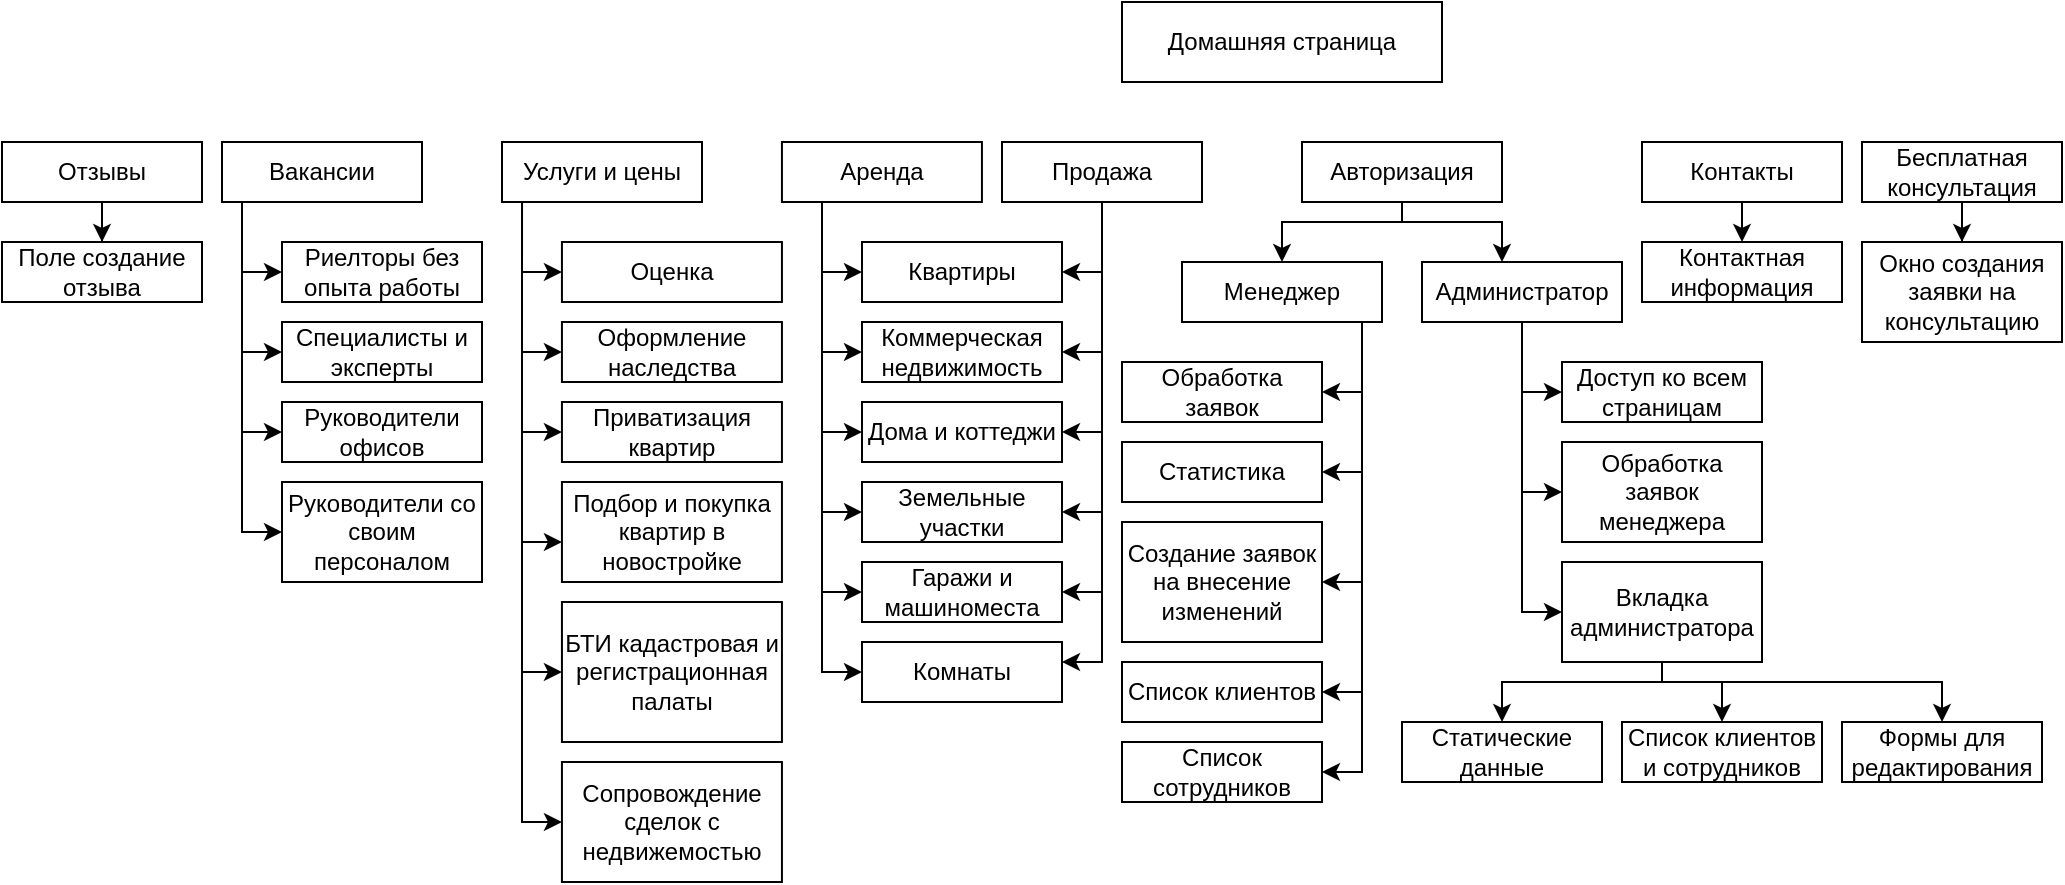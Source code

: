 <mxfile version="24.8.6">
  <diagram name="Страница — 1" id="B7BoDMwRP4bzp1QEvwFb">
    <mxGraphModel dx="2222" dy="645" grid="0" gridSize="10" guides="1" tooltips="1" connect="1" arrows="1" fold="1" page="1" pageScale="1" pageWidth="827" pageHeight="1169" math="0" shadow="0">
      <root>
        <mxCell id="0" />
        <mxCell id="1" parent="0" />
        <mxCell id="OIhLDXdUyic4KCReRbb--1" value="Домашняя страница" style="rounded=0;whiteSpace=wrap;html=1;" vertex="1" parent="1">
          <mxGeometry x="350" y="60" width="160" height="40" as="geometry" />
        </mxCell>
        <mxCell id="OIhLDXdUyic4KCReRbb--58" style="edgeStyle=orthogonalEdgeStyle;rounded=0;orthogonalLoop=1;jettySize=auto;html=1;" edge="1" parent="1" source="OIhLDXdUyic4KCReRbb--2" target="OIhLDXdUyic4KCReRbb--37">
          <mxGeometry relative="1" as="geometry">
            <Array as="points">
              <mxPoint x="340" y="195" />
            </Array>
          </mxGeometry>
        </mxCell>
        <mxCell id="OIhLDXdUyic4KCReRbb--59" style="edgeStyle=orthogonalEdgeStyle;rounded=0;orthogonalLoop=1;jettySize=auto;html=1;" edge="1" parent="1" source="OIhLDXdUyic4KCReRbb--2" target="OIhLDXdUyic4KCReRbb--38">
          <mxGeometry relative="1" as="geometry">
            <Array as="points">
              <mxPoint x="340" y="235" />
            </Array>
          </mxGeometry>
        </mxCell>
        <mxCell id="OIhLDXdUyic4KCReRbb--60" style="edgeStyle=orthogonalEdgeStyle;rounded=0;orthogonalLoop=1;jettySize=auto;html=1;" edge="1" parent="1" source="OIhLDXdUyic4KCReRbb--2" target="OIhLDXdUyic4KCReRbb--39">
          <mxGeometry relative="1" as="geometry">
            <Array as="points">
              <mxPoint x="340" y="275" />
            </Array>
          </mxGeometry>
        </mxCell>
        <mxCell id="OIhLDXdUyic4KCReRbb--61" style="edgeStyle=orthogonalEdgeStyle;rounded=0;orthogonalLoop=1;jettySize=auto;html=1;" edge="1" parent="1" source="OIhLDXdUyic4KCReRbb--2" target="OIhLDXdUyic4KCReRbb--40">
          <mxGeometry relative="1" as="geometry">
            <Array as="points">
              <mxPoint x="340" y="315" />
            </Array>
          </mxGeometry>
        </mxCell>
        <mxCell id="OIhLDXdUyic4KCReRbb--62" style="edgeStyle=orthogonalEdgeStyle;rounded=0;orthogonalLoop=1;jettySize=auto;html=1;" edge="1" parent="1" source="OIhLDXdUyic4KCReRbb--2" target="OIhLDXdUyic4KCReRbb--41">
          <mxGeometry relative="1" as="geometry">
            <Array as="points">
              <mxPoint x="340" y="355" />
            </Array>
          </mxGeometry>
        </mxCell>
        <mxCell id="OIhLDXdUyic4KCReRbb--63" style="edgeStyle=orthogonalEdgeStyle;rounded=0;orthogonalLoop=1;jettySize=auto;html=1;" edge="1" parent="1" source="OIhLDXdUyic4KCReRbb--2" target="OIhLDXdUyic4KCReRbb--42">
          <mxGeometry relative="1" as="geometry">
            <Array as="points">
              <mxPoint x="340" y="390" />
            </Array>
          </mxGeometry>
        </mxCell>
        <mxCell id="OIhLDXdUyic4KCReRbb--2" value="Продажа" style="rounded=0;whiteSpace=wrap;html=1;" vertex="1" parent="1">
          <mxGeometry x="290" y="130" width="100" height="30" as="geometry" />
        </mxCell>
        <mxCell id="OIhLDXdUyic4KCReRbb--66" style="edgeStyle=orthogonalEdgeStyle;rounded=0;orthogonalLoop=1;jettySize=auto;html=1;" edge="1" parent="1" source="OIhLDXdUyic4KCReRbb--3" target="OIhLDXdUyic4KCReRbb--37">
          <mxGeometry relative="1" as="geometry">
            <Array as="points">
              <mxPoint x="200" y="195" />
            </Array>
          </mxGeometry>
        </mxCell>
        <mxCell id="OIhLDXdUyic4KCReRbb--67" style="edgeStyle=orthogonalEdgeStyle;rounded=0;orthogonalLoop=1;jettySize=auto;html=1;" edge="1" parent="1" source="OIhLDXdUyic4KCReRbb--3" target="OIhLDXdUyic4KCReRbb--38">
          <mxGeometry relative="1" as="geometry">
            <Array as="points">
              <mxPoint x="200" y="235" />
            </Array>
          </mxGeometry>
        </mxCell>
        <mxCell id="OIhLDXdUyic4KCReRbb--68" style="edgeStyle=orthogonalEdgeStyle;rounded=0;orthogonalLoop=1;jettySize=auto;html=1;" edge="1" parent="1" source="OIhLDXdUyic4KCReRbb--3" target="OIhLDXdUyic4KCReRbb--39">
          <mxGeometry relative="1" as="geometry">
            <Array as="points">
              <mxPoint x="200" y="275" />
            </Array>
          </mxGeometry>
        </mxCell>
        <mxCell id="OIhLDXdUyic4KCReRbb--69" style="edgeStyle=orthogonalEdgeStyle;rounded=0;orthogonalLoop=1;jettySize=auto;html=1;" edge="1" parent="1" source="OIhLDXdUyic4KCReRbb--3" target="OIhLDXdUyic4KCReRbb--40">
          <mxGeometry relative="1" as="geometry">
            <Array as="points">
              <mxPoint x="200" y="315" />
            </Array>
          </mxGeometry>
        </mxCell>
        <mxCell id="OIhLDXdUyic4KCReRbb--70" style="edgeStyle=orthogonalEdgeStyle;rounded=0;orthogonalLoop=1;jettySize=auto;html=1;" edge="1" parent="1" source="OIhLDXdUyic4KCReRbb--3" target="OIhLDXdUyic4KCReRbb--41">
          <mxGeometry relative="1" as="geometry">
            <Array as="points">
              <mxPoint x="200" y="355" />
            </Array>
          </mxGeometry>
        </mxCell>
        <mxCell id="OIhLDXdUyic4KCReRbb--71" style="edgeStyle=orthogonalEdgeStyle;rounded=0;orthogonalLoop=1;jettySize=auto;html=1;" edge="1" parent="1" source="OIhLDXdUyic4KCReRbb--3" target="OIhLDXdUyic4KCReRbb--42">
          <mxGeometry relative="1" as="geometry">
            <Array as="points">
              <mxPoint x="200" y="395" />
            </Array>
          </mxGeometry>
        </mxCell>
        <mxCell id="OIhLDXdUyic4KCReRbb--3" value="Аренда" style="rounded=0;whiteSpace=wrap;html=1;" vertex="1" parent="1">
          <mxGeometry x="179.97" y="130" width="100" height="30" as="geometry" />
        </mxCell>
        <mxCell id="OIhLDXdUyic4KCReRbb--73" style="edgeStyle=orthogonalEdgeStyle;rounded=0;orthogonalLoop=1;jettySize=auto;html=1;" edge="1" parent="1" target="OIhLDXdUyic4KCReRbb--43">
          <mxGeometry relative="1" as="geometry">
            <mxPoint x="50.004" y="160" as="sourcePoint" />
            <Array as="points">
              <mxPoint x="49.97" y="195" />
            </Array>
          </mxGeometry>
        </mxCell>
        <mxCell id="OIhLDXdUyic4KCReRbb--74" style="edgeStyle=orthogonalEdgeStyle;rounded=0;orthogonalLoop=1;jettySize=auto;html=1;" edge="1" parent="1" target="OIhLDXdUyic4KCReRbb--44">
          <mxGeometry relative="1" as="geometry">
            <mxPoint x="50.004" y="160" as="sourcePoint" />
            <Array as="points">
              <mxPoint x="49.97" y="235" />
            </Array>
          </mxGeometry>
        </mxCell>
        <mxCell id="OIhLDXdUyic4KCReRbb--75" style="edgeStyle=orthogonalEdgeStyle;rounded=0;orthogonalLoop=1;jettySize=auto;html=1;" edge="1" parent="1" target="OIhLDXdUyic4KCReRbb--45">
          <mxGeometry relative="1" as="geometry">
            <mxPoint x="50.004" y="160" as="sourcePoint" />
            <Array as="points">
              <mxPoint x="49.97" y="275" />
            </Array>
          </mxGeometry>
        </mxCell>
        <mxCell id="OIhLDXdUyic4KCReRbb--76" style="edgeStyle=orthogonalEdgeStyle;rounded=0;orthogonalLoop=1;jettySize=auto;html=1;" edge="1" parent="1" target="OIhLDXdUyic4KCReRbb--46">
          <mxGeometry relative="1" as="geometry">
            <mxPoint x="50.004" y="160" as="sourcePoint" />
            <Array as="points">
              <mxPoint x="49.97" y="330" />
            </Array>
          </mxGeometry>
        </mxCell>
        <mxCell id="OIhLDXdUyic4KCReRbb--77" style="edgeStyle=orthogonalEdgeStyle;rounded=0;orthogonalLoop=1;jettySize=auto;html=1;" edge="1" parent="1" target="OIhLDXdUyic4KCReRbb--47">
          <mxGeometry relative="1" as="geometry">
            <mxPoint x="50.004" y="160" as="sourcePoint" />
            <Array as="points">
              <mxPoint x="49.97" y="395" />
            </Array>
          </mxGeometry>
        </mxCell>
        <mxCell id="OIhLDXdUyic4KCReRbb--78" style="edgeStyle=orthogonalEdgeStyle;rounded=0;orthogonalLoop=1;jettySize=auto;html=1;" edge="1" parent="1" target="OIhLDXdUyic4KCReRbb--48">
          <mxGeometry relative="1" as="geometry">
            <mxPoint x="50.004" y="160" as="sourcePoint" />
            <Array as="points">
              <mxPoint x="49.97" y="470" />
            </Array>
          </mxGeometry>
        </mxCell>
        <mxCell id="OIhLDXdUyic4KCReRbb--4" value="Услуги и цены" style="rounded=0;whiteSpace=wrap;html=1;" vertex="1" parent="1">
          <mxGeometry x="40" y="130" width="100" height="30" as="geometry" />
        </mxCell>
        <mxCell id="OIhLDXdUyic4KCReRbb--79" style="edgeStyle=orthogonalEdgeStyle;rounded=0;orthogonalLoop=1;jettySize=auto;html=1;" edge="1" parent="1" source="OIhLDXdUyic4KCReRbb--5" target="OIhLDXdUyic4KCReRbb--53">
          <mxGeometry relative="1" as="geometry">
            <Array as="points">
              <mxPoint x="-90" y="195" />
            </Array>
          </mxGeometry>
        </mxCell>
        <mxCell id="OIhLDXdUyic4KCReRbb--80" style="edgeStyle=orthogonalEdgeStyle;rounded=0;orthogonalLoop=1;jettySize=auto;html=1;" edge="1" parent="1" source="OIhLDXdUyic4KCReRbb--5" target="OIhLDXdUyic4KCReRbb--54">
          <mxGeometry relative="1" as="geometry">
            <Array as="points">
              <mxPoint x="-90" y="235" />
            </Array>
          </mxGeometry>
        </mxCell>
        <mxCell id="OIhLDXdUyic4KCReRbb--81" style="edgeStyle=orthogonalEdgeStyle;rounded=0;orthogonalLoop=1;jettySize=auto;html=1;" edge="1" parent="1" source="OIhLDXdUyic4KCReRbb--5" target="OIhLDXdUyic4KCReRbb--55">
          <mxGeometry relative="1" as="geometry">
            <Array as="points">
              <mxPoint x="-90" y="275" />
            </Array>
          </mxGeometry>
        </mxCell>
        <mxCell id="OIhLDXdUyic4KCReRbb--82" style="edgeStyle=orthogonalEdgeStyle;rounded=0;orthogonalLoop=1;jettySize=auto;html=1;" edge="1" parent="1" source="OIhLDXdUyic4KCReRbb--5" target="OIhLDXdUyic4KCReRbb--56">
          <mxGeometry relative="1" as="geometry">
            <Array as="points">
              <mxPoint x="-90" y="325" />
            </Array>
          </mxGeometry>
        </mxCell>
        <mxCell id="OIhLDXdUyic4KCReRbb--5" value="Вакансии" style="rounded=0;whiteSpace=wrap;html=1;" vertex="1" parent="1">
          <mxGeometry x="-100" y="130" width="100" height="30" as="geometry" />
        </mxCell>
        <mxCell id="OIhLDXdUyic4KCReRbb--85" style="edgeStyle=orthogonalEdgeStyle;rounded=0;orthogonalLoop=1;jettySize=auto;html=1;" edge="1" parent="1" source="OIhLDXdUyic4KCReRbb--6" target="OIhLDXdUyic4KCReRbb--84">
          <mxGeometry relative="1" as="geometry" />
        </mxCell>
        <mxCell id="OIhLDXdUyic4KCReRbb--6" value="Отзывы" style="rounded=0;whiteSpace=wrap;html=1;" vertex="1" parent="1">
          <mxGeometry x="-210" y="130" width="100" height="30" as="geometry" />
        </mxCell>
        <mxCell id="OIhLDXdUyic4KCReRbb--86" style="edgeStyle=orthogonalEdgeStyle;rounded=0;orthogonalLoop=1;jettySize=auto;html=1;" edge="1" parent="1" source="OIhLDXdUyic4KCReRbb--7">
          <mxGeometry relative="1" as="geometry">
            <mxPoint x="660" y="180" as="targetPoint" />
          </mxGeometry>
        </mxCell>
        <mxCell id="OIhLDXdUyic4KCReRbb--7" value="Контакты" style="rounded=0;whiteSpace=wrap;html=1;" vertex="1" parent="1">
          <mxGeometry x="610" y="130" width="100" height="30" as="geometry" />
        </mxCell>
        <mxCell id="OIhLDXdUyic4KCReRbb--93" style="edgeStyle=orthogonalEdgeStyle;rounded=0;orthogonalLoop=1;jettySize=auto;html=1;" edge="1" parent="1" source="OIhLDXdUyic4KCReRbb--16" target="OIhLDXdUyic4KCReRbb--92">
          <mxGeometry relative="1" as="geometry">
            <Array as="points">
              <mxPoint x="490" y="170" />
              <mxPoint x="430" y="170" />
            </Array>
          </mxGeometry>
        </mxCell>
        <mxCell id="OIhLDXdUyic4KCReRbb--94" style="edgeStyle=orthogonalEdgeStyle;rounded=0;orthogonalLoop=1;jettySize=auto;html=1;" edge="1" parent="1" source="OIhLDXdUyic4KCReRbb--16" target="OIhLDXdUyic4KCReRbb--20">
          <mxGeometry relative="1" as="geometry">
            <Array as="points">
              <mxPoint x="490" y="170" />
              <mxPoint x="540" y="170" />
            </Array>
          </mxGeometry>
        </mxCell>
        <mxCell id="OIhLDXdUyic4KCReRbb--16" value="Авторизация" style="rounded=0;whiteSpace=wrap;html=1;" vertex="1" parent="1">
          <mxGeometry x="440" y="130" width="100" height="30" as="geometry" />
        </mxCell>
        <mxCell id="OIhLDXdUyic4KCReRbb--104" style="edgeStyle=orthogonalEdgeStyle;rounded=0;orthogonalLoop=1;jettySize=auto;html=1;" edge="1" parent="1" source="OIhLDXdUyic4KCReRbb--20" target="OIhLDXdUyic4KCReRbb--103">
          <mxGeometry relative="1" as="geometry">
            <Array as="points">
              <mxPoint x="550" y="255" />
            </Array>
          </mxGeometry>
        </mxCell>
        <mxCell id="OIhLDXdUyic4KCReRbb--106" style="edgeStyle=orthogonalEdgeStyle;rounded=0;orthogonalLoop=1;jettySize=auto;html=1;" edge="1" parent="1" source="OIhLDXdUyic4KCReRbb--20" target="OIhLDXdUyic4KCReRbb--105">
          <mxGeometry relative="1" as="geometry">
            <Array as="points">
              <mxPoint x="550" y="305" />
            </Array>
          </mxGeometry>
        </mxCell>
        <mxCell id="OIhLDXdUyic4KCReRbb--108" style="edgeStyle=orthogonalEdgeStyle;rounded=0;orthogonalLoop=1;jettySize=auto;html=1;" edge="1" parent="1" source="OIhLDXdUyic4KCReRbb--20" target="OIhLDXdUyic4KCReRbb--107">
          <mxGeometry relative="1" as="geometry">
            <Array as="points">
              <mxPoint x="550" y="365" />
            </Array>
          </mxGeometry>
        </mxCell>
        <mxCell id="OIhLDXdUyic4KCReRbb--20" value="Администратор" style="rounded=0;whiteSpace=wrap;html=1;" vertex="1" parent="1">
          <mxGeometry x="500" y="190" width="100" height="30" as="geometry" />
        </mxCell>
        <mxCell id="OIhLDXdUyic4KCReRbb--89" style="edgeStyle=orthogonalEdgeStyle;rounded=0;orthogonalLoop=1;jettySize=auto;html=1;" edge="1" parent="1" source="OIhLDXdUyic4KCReRbb--22" target="OIhLDXdUyic4KCReRbb--90">
          <mxGeometry relative="1" as="geometry">
            <mxPoint x="580" y="180" as="targetPoint" />
          </mxGeometry>
        </mxCell>
        <mxCell id="OIhLDXdUyic4KCReRbb--22" value="Бесплатная консультация" style="rounded=0;whiteSpace=wrap;html=1;" vertex="1" parent="1">
          <mxGeometry x="720" y="130" width="100" height="30" as="geometry" />
        </mxCell>
        <mxCell id="OIhLDXdUyic4KCReRbb--37" value="Квартиры" style="rounded=0;whiteSpace=wrap;html=1;" vertex="1" parent="1">
          <mxGeometry x="220" y="180" width="100" height="30" as="geometry" />
        </mxCell>
        <mxCell id="OIhLDXdUyic4KCReRbb--38" value="Коммерческая недвижимость" style="rounded=0;whiteSpace=wrap;html=1;" vertex="1" parent="1">
          <mxGeometry x="220" y="220" width="100" height="30" as="geometry" />
        </mxCell>
        <mxCell id="OIhLDXdUyic4KCReRbb--39" value="Дома и коттеджи" style="rounded=0;whiteSpace=wrap;html=1;" vertex="1" parent="1">
          <mxGeometry x="220" y="260" width="100" height="30" as="geometry" />
        </mxCell>
        <mxCell id="OIhLDXdUyic4KCReRbb--40" value="Земельные участки" style="rounded=0;whiteSpace=wrap;html=1;" vertex="1" parent="1">
          <mxGeometry x="220" y="300" width="100" height="30" as="geometry" />
        </mxCell>
        <mxCell id="OIhLDXdUyic4KCReRbb--41" value="Гаражи и машиноместа" style="rounded=0;whiteSpace=wrap;html=1;" vertex="1" parent="1">
          <mxGeometry x="220" y="340" width="100" height="30" as="geometry" />
        </mxCell>
        <mxCell id="OIhLDXdUyic4KCReRbb--42" value="Комнаты" style="rounded=0;whiteSpace=wrap;html=1;" vertex="1" parent="1">
          <mxGeometry x="220" y="380" width="100" height="30" as="geometry" />
        </mxCell>
        <mxCell id="OIhLDXdUyic4KCReRbb--43" value="Оценка" style="rounded=0;whiteSpace=wrap;html=1;" vertex="1" parent="1">
          <mxGeometry x="69.97" y="180" width="110" height="30" as="geometry" />
        </mxCell>
        <mxCell id="OIhLDXdUyic4KCReRbb--44" value="Оформление наследства" style="rounded=0;whiteSpace=wrap;html=1;" vertex="1" parent="1">
          <mxGeometry x="69.97" y="220" width="110" height="30" as="geometry" />
        </mxCell>
        <mxCell id="OIhLDXdUyic4KCReRbb--45" value="Приватизация квартир" style="rounded=0;whiteSpace=wrap;html=1;" vertex="1" parent="1">
          <mxGeometry x="69.97" y="260" width="110" height="30" as="geometry" />
        </mxCell>
        <mxCell id="OIhLDXdUyic4KCReRbb--46" value="Подбор и покупка квартир в новостройке" style="rounded=0;whiteSpace=wrap;html=1;" vertex="1" parent="1">
          <mxGeometry x="69.97" y="300" width="110" height="50" as="geometry" />
        </mxCell>
        <mxCell id="OIhLDXdUyic4KCReRbb--47" value="БТИ кадастровая и регистрационная палаты" style="rounded=0;whiteSpace=wrap;html=1;" vertex="1" parent="1">
          <mxGeometry x="69.97" y="360" width="110" height="70" as="geometry" />
        </mxCell>
        <mxCell id="OIhLDXdUyic4KCReRbb--48" value="Сопровождение сделок с недвижемостью" style="rounded=0;whiteSpace=wrap;html=1;" vertex="1" parent="1">
          <mxGeometry x="69.97" y="440" width="110" height="60" as="geometry" />
        </mxCell>
        <mxCell id="OIhLDXdUyic4KCReRbb--53" value="Риелторы без опыта работы" style="rounded=0;whiteSpace=wrap;html=1;" vertex="1" parent="1">
          <mxGeometry x="-70" y="180" width="100" height="30" as="geometry" />
        </mxCell>
        <mxCell id="OIhLDXdUyic4KCReRbb--54" value="Специалисты и эксперты" style="rounded=0;whiteSpace=wrap;html=1;" vertex="1" parent="1">
          <mxGeometry x="-70" y="220" width="100" height="30" as="geometry" />
        </mxCell>
        <mxCell id="OIhLDXdUyic4KCReRbb--55" value="Руководители офисов" style="rounded=0;whiteSpace=wrap;html=1;" vertex="1" parent="1">
          <mxGeometry x="-70" y="260" width="100" height="30" as="geometry" />
        </mxCell>
        <mxCell id="OIhLDXdUyic4KCReRbb--56" value="Руководители со своим персоналом" style="rounded=0;whiteSpace=wrap;html=1;" vertex="1" parent="1">
          <mxGeometry x="-70" y="300" width="100" height="50" as="geometry" />
        </mxCell>
        <mxCell id="OIhLDXdUyic4KCReRbb--84" value="&lt;div&gt;Поле создание&lt;/div&gt;&lt;div&gt;отзыва&lt;br&gt;&lt;/div&gt;" style="rounded=0;whiteSpace=wrap;html=1;" vertex="1" parent="1">
          <mxGeometry x="-210" y="180" width="100" height="30" as="geometry" />
        </mxCell>
        <mxCell id="OIhLDXdUyic4KCReRbb--87" value="Контактная информация" style="rounded=0;whiteSpace=wrap;html=1;" vertex="1" parent="1">
          <mxGeometry x="610" y="180" width="100" height="30" as="geometry" />
        </mxCell>
        <mxCell id="OIhLDXdUyic4KCReRbb--90" value="Окно создания&lt;br&gt;&lt;div&gt;заявки на консультацию&lt;/div&gt;" style="rounded=0;whiteSpace=wrap;html=1;" vertex="1" parent="1">
          <mxGeometry x="720" y="180" width="100" height="50" as="geometry" />
        </mxCell>
        <mxCell id="OIhLDXdUyic4KCReRbb--99" style="edgeStyle=orthogonalEdgeStyle;rounded=0;orthogonalLoop=1;jettySize=auto;html=1;" edge="1" parent="1" source="OIhLDXdUyic4KCReRbb--92" target="OIhLDXdUyic4KCReRbb--95">
          <mxGeometry relative="1" as="geometry">
            <Array as="points">
              <mxPoint x="470" y="255" />
            </Array>
          </mxGeometry>
        </mxCell>
        <mxCell id="OIhLDXdUyic4KCReRbb--102" style="edgeStyle=orthogonalEdgeStyle;rounded=0;orthogonalLoop=1;jettySize=auto;html=1;" edge="1" parent="1" source="OIhLDXdUyic4KCReRbb--92" target="OIhLDXdUyic4KCReRbb--98">
          <mxGeometry relative="1" as="geometry">
            <Array as="points">
              <mxPoint x="470" y="350" />
            </Array>
          </mxGeometry>
        </mxCell>
        <mxCell id="OIhLDXdUyic4KCReRbb--112" style="edgeStyle=orthogonalEdgeStyle;rounded=0;orthogonalLoop=1;jettySize=auto;html=1;" edge="1" parent="1" source="OIhLDXdUyic4KCReRbb--92" target="OIhLDXdUyic4KCReRbb--111">
          <mxGeometry relative="1" as="geometry">
            <Array as="points">
              <mxPoint x="470" y="405" />
            </Array>
          </mxGeometry>
        </mxCell>
        <mxCell id="OIhLDXdUyic4KCReRbb--114" style="edgeStyle=orthogonalEdgeStyle;rounded=0;orthogonalLoop=1;jettySize=auto;html=1;" edge="1" parent="1" source="OIhLDXdUyic4KCReRbb--92" target="OIhLDXdUyic4KCReRbb--113">
          <mxGeometry relative="1" as="geometry">
            <Array as="points">
              <mxPoint x="470" y="445" />
            </Array>
          </mxGeometry>
        </mxCell>
        <mxCell id="OIhLDXdUyic4KCReRbb--92" value="Менеджер" style="rounded=0;whiteSpace=wrap;html=1;" vertex="1" parent="1">
          <mxGeometry x="380" y="190" width="100" height="30" as="geometry" />
        </mxCell>
        <mxCell id="OIhLDXdUyic4KCReRbb--95" value="Обработка заявок" style="rounded=0;whiteSpace=wrap;html=1;" vertex="1" parent="1">
          <mxGeometry x="350" y="240" width="100" height="30" as="geometry" />
        </mxCell>
        <mxCell id="OIhLDXdUyic4KCReRbb--96" value="Статистика" style="rounded=0;whiteSpace=wrap;html=1;" vertex="1" parent="1">
          <mxGeometry x="350" y="280" width="100" height="30" as="geometry" />
        </mxCell>
        <mxCell id="OIhLDXdUyic4KCReRbb--98" value="Создание заявок на внесение изменений" style="rounded=0;whiteSpace=wrap;html=1;" vertex="1" parent="1">
          <mxGeometry x="350" y="320" width="100" height="60" as="geometry" />
        </mxCell>
        <mxCell id="OIhLDXdUyic4KCReRbb--101" style="edgeStyle=orthogonalEdgeStyle;rounded=0;orthogonalLoop=1;jettySize=auto;html=1;" edge="1" parent="1" source="OIhLDXdUyic4KCReRbb--92" target="OIhLDXdUyic4KCReRbb--96">
          <mxGeometry relative="1" as="geometry">
            <mxPoint x="470" y="220" as="sourcePoint" />
            <mxPoint x="400" y="280" as="targetPoint" />
            <Array as="points">
              <mxPoint x="470" y="295" />
            </Array>
          </mxGeometry>
        </mxCell>
        <mxCell id="OIhLDXdUyic4KCReRbb--103" value="Доступ ко всем страницам" style="rounded=0;whiteSpace=wrap;html=1;" vertex="1" parent="1">
          <mxGeometry x="570" y="240" width="100" height="30" as="geometry" />
        </mxCell>
        <mxCell id="OIhLDXdUyic4KCReRbb--105" value="Обработка заявок менеджера" style="rounded=0;whiteSpace=wrap;html=1;" vertex="1" parent="1">
          <mxGeometry x="570" y="280" width="100" height="50" as="geometry" />
        </mxCell>
        <mxCell id="OIhLDXdUyic4KCReRbb--117" style="edgeStyle=orthogonalEdgeStyle;rounded=0;orthogonalLoop=1;jettySize=auto;html=1;" edge="1" parent="1" source="OIhLDXdUyic4KCReRbb--107" target="OIhLDXdUyic4KCReRbb--109">
          <mxGeometry relative="1" as="geometry">
            <Array as="points">
              <mxPoint x="620" y="400" />
              <mxPoint x="650" y="400" />
            </Array>
          </mxGeometry>
        </mxCell>
        <mxCell id="OIhLDXdUyic4KCReRbb--118" style="edgeStyle=orthogonalEdgeStyle;rounded=0;orthogonalLoop=1;jettySize=auto;html=1;" edge="1" parent="1" source="OIhLDXdUyic4KCReRbb--107" target="OIhLDXdUyic4KCReRbb--110">
          <mxGeometry relative="1" as="geometry">
            <Array as="points">
              <mxPoint x="620" y="400" />
              <mxPoint x="540" y="400" />
            </Array>
          </mxGeometry>
        </mxCell>
        <mxCell id="OIhLDXdUyic4KCReRbb--119" style="edgeStyle=orthogonalEdgeStyle;rounded=0;orthogonalLoop=1;jettySize=auto;html=1;" edge="1" parent="1" source="OIhLDXdUyic4KCReRbb--107" target="OIhLDXdUyic4KCReRbb--116">
          <mxGeometry relative="1" as="geometry">
            <Array as="points">
              <mxPoint x="620" y="400" />
              <mxPoint x="760" y="400" />
            </Array>
          </mxGeometry>
        </mxCell>
        <mxCell id="OIhLDXdUyic4KCReRbb--107" value="Вкладка администратора" style="rounded=0;whiteSpace=wrap;html=1;" vertex="1" parent="1">
          <mxGeometry x="570" y="340" width="100" height="50" as="geometry" />
        </mxCell>
        <mxCell id="OIhLDXdUyic4KCReRbb--109" value="Список клиентов и сотрудников" style="rounded=0;whiteSpace=wrap;html=1;" vertex="1" parent="1">
          <mxGeometry x="600" y="420" width="100" height="30" as="geometry" />
        </mxCell>
        <mxCell id="OIhLDXdUyic4KCReRbb--110" value="Статические данные" style="rounded=0;whiteSpace=wrap;html=1;" vertex="1" parent="1">
          <mxGeometry x="490" y="420" width="100" height="30" as="geometry" />
        </mxCell>
        <mxCell id="OIhLDXdUyic4KCReRbb--111" value="Список клиентов" style="rounded=0;whiteSpace=wrap;html=1;" vertex="1" parent="1">
          <mxGeometry x="350" y="390" width="100" height="30" as="geometry" />
        </mxCell>
        <mxCell id="OIhLDXdUyic4KCReRbb--113" value="Список сотрудников" style="rounded=0;whiteSpace=wrap;html=1;" vertex="1" parent="1">
          <mxGeometry x="350" y="430" width="100" height="30" as="geometry" />
        </mxCell>
        <mxCell id="OIhLDXdUyic4KCReRbb--116" value="Формы для редактирования" style="rounded=0;whiteSpace=wrap;html=1;" vertex="1" parent="1">
          <mxGeometry x="710" y="420" width="100" height="30" as="geometry" />
        </mxCell>
      </root>
    </mxGraphModel>
  </diagram>
</mxfile>
